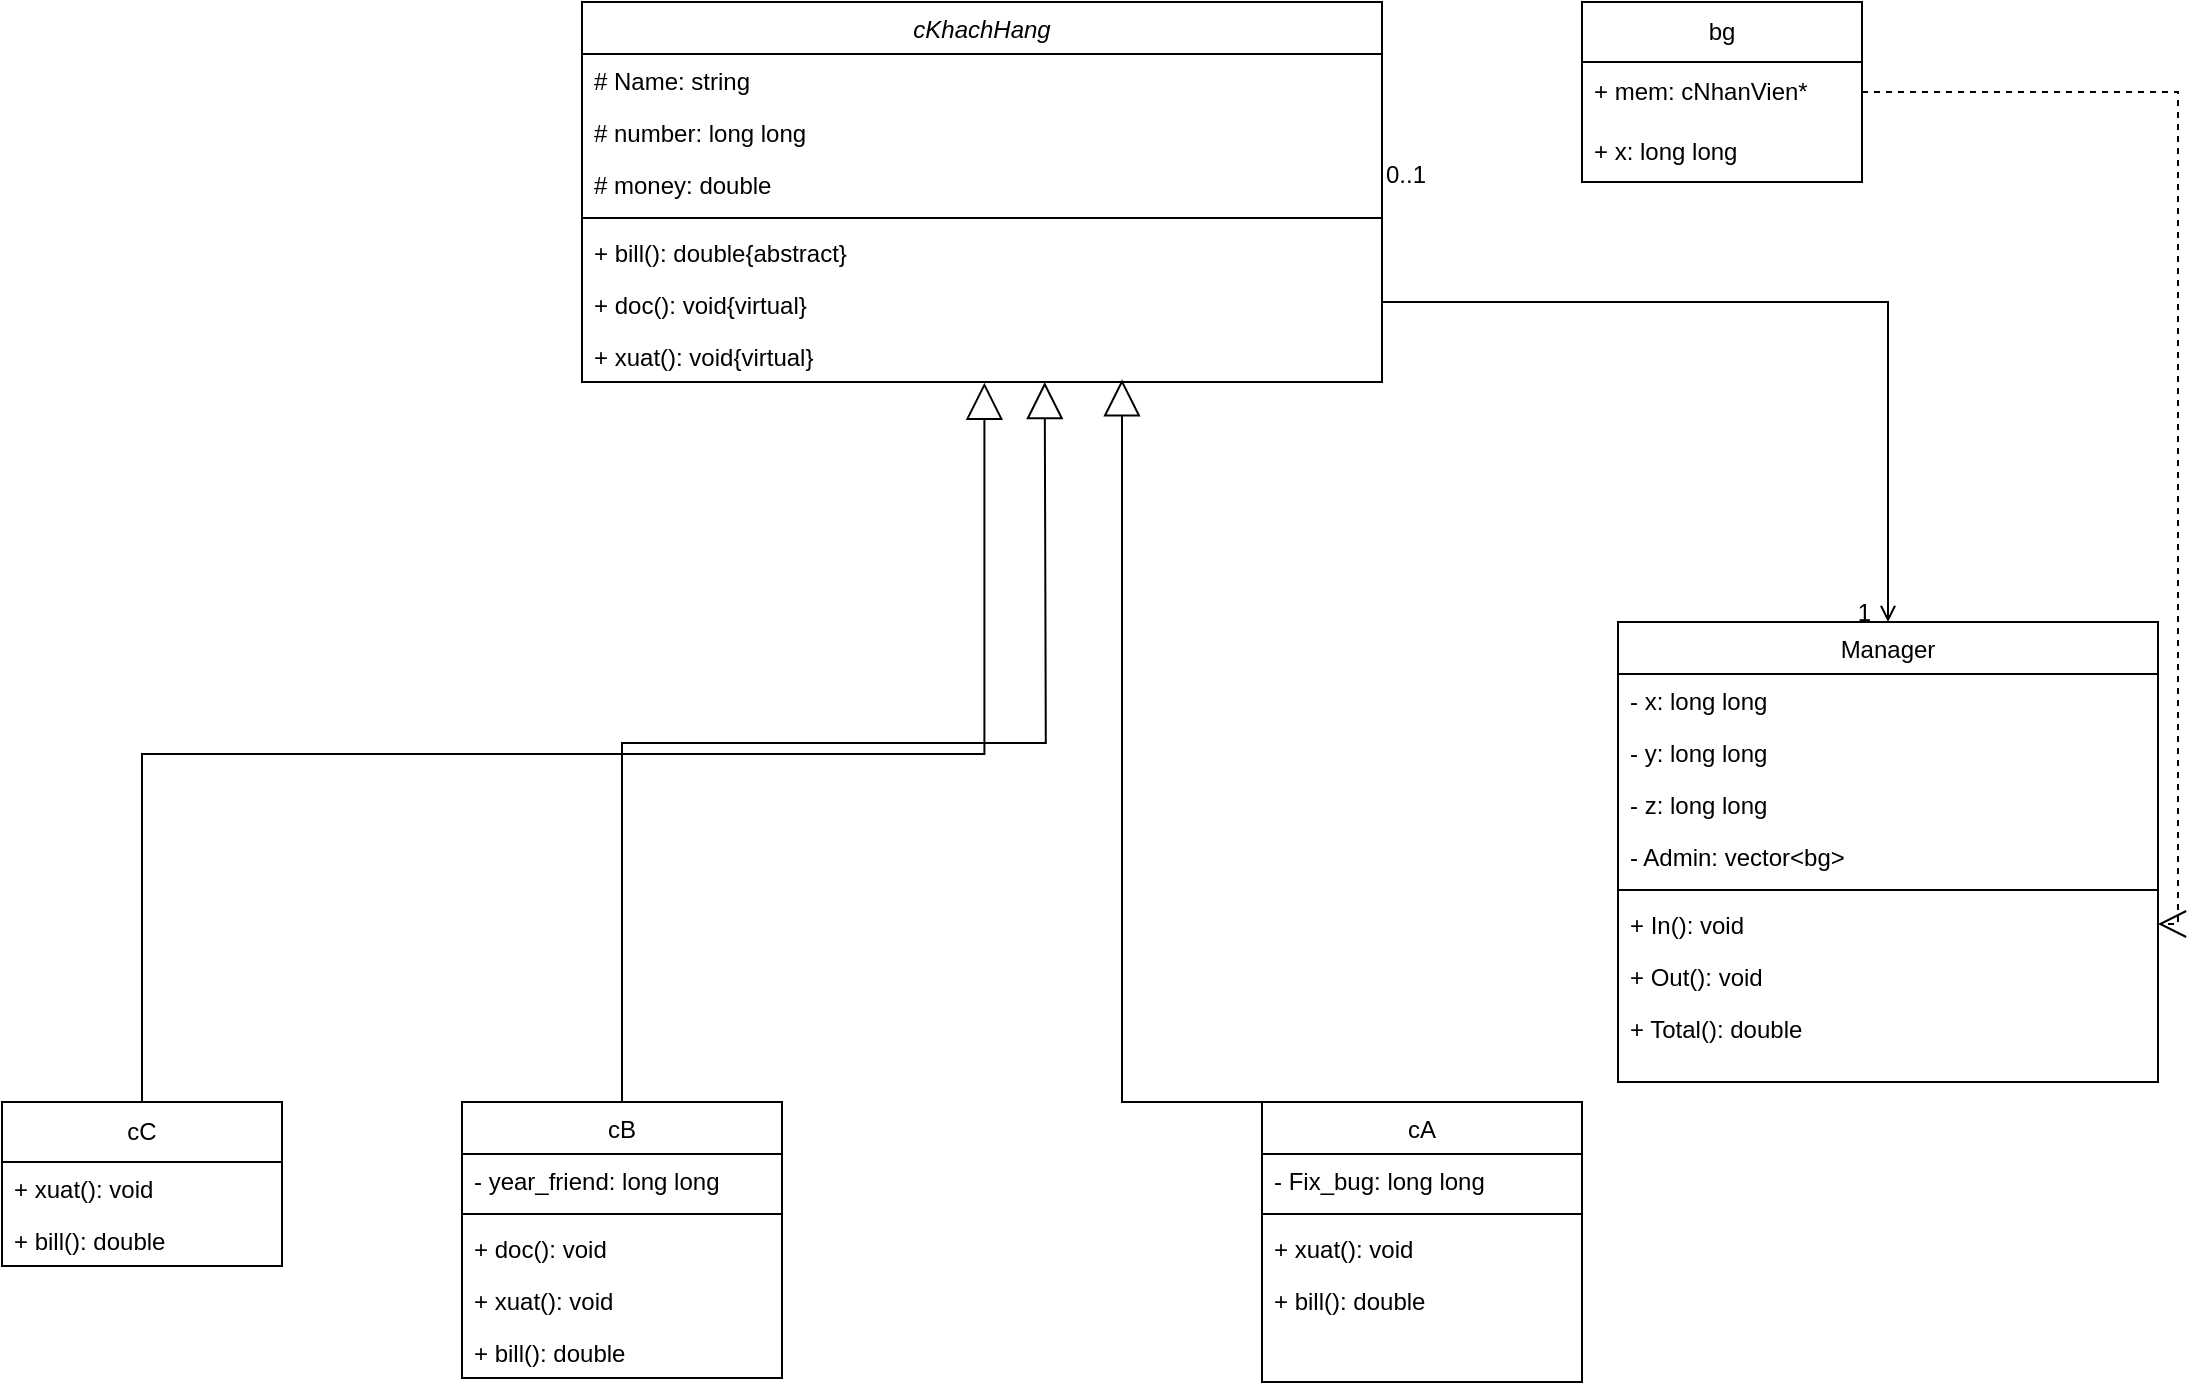 <mxfile version="27.1.4">
  <diagram id="C5RBs43oDa-KdzZeNtuy" name="Page-1">
    <mxGraphModel dx="1209" dy="820" grid="1" gridSize="10" guides="1" tooltips="1" connect="1" arrows="1" fold="1" page="1" pageScale="1" pageWidth="827" pageHeight="1169" math="0" shadow="0">
      <root>
        <mxCell id="WIyWlLk6GJQsqaUBKTNV-0" />
        <mxCell id="WIyWlLk6GJQsqaUBKTNV-1" parent="WIyWlLk6GJQsqaUBKTNV-0" />
        <mxCell id="ImqcQIDYMGQ-14dCIgGm-0" value="cKhachHang" style="swimlane;fontStyle=2;align=center;verticalAlign=top;childLayout=stackLayout;horizontal=1;startSize=26;horizontalStack=0;resizeParent=1;resizeLast=0;collapsible=1;marginBottom=0;rounded=0;shadow=0;strokeWidth=1;" vertex="1" parent="WIyWlLk6GJQsqaUBKTNV-1">
          <mxGeometry x="810" y="500" width="400" height="190" as="geometry">
            <mxRectangle x="230" y="140" width="160" height="26" as="alternateBounds" />
          </mxGeometry>
        </mxCell>
        <mxCell id="ImqcQIDYMGQ-14dCIgGm-2" value="# Name: string" style="text;align=left;verticalAlign=top;spacingLeft=4;spacingRight=4;overflow=hidden;rotatable=0;points=[[0,0.5],[1,0.5]];portConstraint=eastwest;rounded=0;shadow=0;html=0;" vertex="1" parent="ImqcQIDYMGQ-14dCIgGm-0">
          <mxGeometry y="26" width="400" height="26" as="geometry" />
        </mxCell>
        <mxCell id="ImqcQIDYMGQ-14dCIgGm-4" value="# number: long long" style="text;align=left;verticalAlign=top;spacingLeft=4;spacingRight=4;overflow=hidden;rotatable=0;points=[[0,0.5],[1,0.5]];portConstraint=eastwest;rounded=0;shadow=0;html=0;" vertex="1" parent="ImqcQIDYMGQ-14dCIgGm-0">
          <mxGeometry y="52" width="400" height="26" as="geometry" />
        </mxCell>
        <mxCell id="ImqcQIDYMGQ-14dCIgGm-6" value="# money: double" style="text;align=left;verticalAlign=top;spacingLeft=4;spacingRight=4;overflow=hidden;rotatable=0;points=[[0,0.5],[1,0.5]];portConstraint=eastwest;rounded=0;shadow=0;html=0;" vertex="1" parent="ImqcQIDYMGQ-14dCIgGm-0">
          <mxGeometry y="78" width="400" height="26" as="geometry" />
        </mxCell>
        <mxCell id="ImqcQIDYMGQ-14dCIgGm-7" value="" style="line;html=1;strokeWidth=1;align=left;verticalAlign=middle;spacingTop=-1;spacingLeft=3;spacingRight=3;rotatable=0;labelPosition=right;points=[];portConstraint=eastwest;" vertex="1" parent="ImqcQIDYMGQ-14dCIgGm-0">
          <mxGeometry y="104" width="400" height="8" as="geometry" />
        </mxCell>
        <mxCell id="ImqcQIDYMGQ-14dCIgGm-8" value="+ bill(): double{abstract}" style="text;align=left;verticalAlign=top;spacingLeft=4;spacingRight=4;overflow=hidden;rotatable=0;points=[[0,0.5],[1,0.5]];portConstraint=eastwest;" vertex="1" parent="ImqcQIDYMGQ-14dCIgGm-0">
          <mxGeometry y="112" width="400" height="26" as="geometry" />
        </mxCell>
        <mxCell id="ImqcQIDYMGQ-14dCIgGm-9" value="+ doc(): void{virtual}" style="text;align=left;verticalAlign=top;spacingLeft=4;spacingRight=4;overflow=hidden;rotatable=0;points=[[0,0.5],[1,0.5]];portConstraint=eastwest;" vertex="1" parent="ImqcQIDYMGQ-14dCIgGm-0">
          <mxGeometry y="138" width="400" height="26" as="geometry" />
        </mxCell>
        <mxCell id="ImqcQIDYMGQ-14dCIgGm-10" value="+ xuat(): void{virtual}" style="text;align=left;verticalAlign=top;spacingLeft=4;spacingRight=4;overflow=hidden;rotatable=0;points=[[0,0.5],[1,0.5]];portConstraint=eastwest;" vertex="1" parent="ImqcQIDYMGQ-14dCIgGm-0">
          <mxGeometry y="164" width="400" height="26" as="geometry" />
        </mxCell>
        <mxCell id="ImqcQIDYMGQ-14dCIgGm-11" value="cB" style="swimlane;fontStyle=0;align=center;verticalAlign=top;childLayout=stackLayout;horizontal=1;startSize=26;horizontalStack=0;resizeParent=1;resizeLast=0;collapsible=1;marginBottom=0;rounded=0;shadow=0;strokeWidth=1;" vertex="1" parent="WIyWlLk6GJQsqaUBKTNV-1">
          <mxGeometry x="750" y="1050" width="160" height="138" as="geometry">
            <mxRectangle x="130" y="380" width="160" height="26" as="alternateBounds" />
          </mxGeometry>
        </mxCell>
        <mxCell id="ImqcQIDYMGQ-14dCIgGm-12" value="- year_friend: long long" style="text;align=left;verticalAlign=top;spacingLeft=4;spacingRight=4;overflow=hidden;rotatable=0;points=[[0,0.5],[1,0.5]];portConstraint=eastwest;" vertex="1" parent="ImqcQIDYMGQ-14dCIgGm-11">
          <mxGeometry y="26" width="160" height="26" as="geometry" />
        </mxCell>
        <mxCell id="ImqcQIDYMGQ-14dCIgGm-13" value="" style="line;html=1;strokeWidth=1;align=left;verticalAlign=middle;spacingTop=-1;spacingLeft=3;spacingRight=3;rotatable=0;labelPosition=right;points=[];portConstraint=eastwest;" vertex="1" parent="ImqcQIDYMGQ-14dCIgGm-11">
          <mxGeometry y="52" width="160" height="8" as="geometry" />
        </mxCell>
        <mxCell id="ImqcQIDYMGQ-14dCIgGm-14" value="+ doc(): void" style="text;align=left;verticalAlign=top;spacingLeft=4;spacingRight=4;overflow=hidden;rotatable=0;points=[[0,0.5],[1,0.5]];portConstraint=eastwest;" vertex="1" parent="ImqcQIDYMGQ-14dCIgGm-11">
          <mxGeometry y="60" width="160" height="26" as="geometry" />
        </mxCell>
        <mxCell id="ImqcQIDYMGQ-14dCIgGm-15" value="+ xuat(): void" style="text;align=left;verticalAlign=top;spacingLeft=4;spacingRight=4;overflow=hidden;rotatable=0;points=[[0,0.5],[1,0.5]];portConstraint=eastwest;" vertex="1" parent="ImqcQIDYMGQ-14dCIgGm-11">
          <mxGeometry y="86" width="160" height="26" as="geometry" />
        </mxCell>
        <mxCell id="ImqcQIDYMGQ-14dCIgGm-16" value="+ bill(): double" style="text;align=left;verticalAlign=top;spacingLeft=4;spacingRight=4;overflow=hidden;rotatable=0;points=[[0,0.5],[1,0.5]];portConstraint=eastwest;" vertex="1" parent="ImqcQIDYMGQ-14dCIgGm-11">
          <mxGeometry y="112" width="160" height="26" as="geometry" />
        </mxCell>
        <mxCell id="ImqcQIDYMGQ-14dCIgGm-18" value="cA" style="swimlane;fontStyle=0;align=center;verticalAlign=top;childLayout=stackLayout;horizontal=1;startSize=26;horizontalStack=0;resizeParent=1;resizeLast=0;collapsible=1;marginBottom=0;rounded=0;shadow=0;strokeWidth=1;" vertex="1" parent="WIyWlLk6GJQsqaUBKTNV-1">
          <mxGeometry x="1150" y="1050" width="160" height="140" as="geometry">
            <mxRectangle x="340" y="380" width="170" height="26" as="alternateBounds" />
          </mxGeometry>
        </mxCell>
        <mxCell id="ImqcQIDYMGQ-14dCIgGm-19" value="- Fix_bug: long long" style="text;align=left;verticalAlign=top;spacingLeft=4;spacingRight=4;overflow=hidden;rotatable=0;points=[[0,0.5],[1,0.5]];portConstraint=eastwest;" vertex="1" parent="ImqcQIDYMGQ-14dCIgGm-18">
          <mxGeometry y="26" width="160" height="26" as="geometry" />
        </mxCell>
        <mxCell id="ImqcQIDYMGQ-14dCIgGm-20" value="" style="line;html=1;strokeWidth=1;align=left;verticalAlign=middle;spacingTop=-1;spacingLeft=3;spacingRight=3;rotatable=0;labelPosition=right;points=[];portConstraint=eastwest;" vertex="1" parent="ImqcQIDYMGQ-14dCIgGm-18">
          <mxGeometry y="52" width="160" height="8" as="geometry" />
        </mxCell>
        <mxCell id="ImqcQIDYMGQ-14dCIgGm-22" value="+ xuat(): void" style="text;align=left;verticalAlign=top;spacingLeft=4;spacingRight=4;overflow=hidden;rotatable=0;points=[[0,0.5],[1,0.5]];portConstraint=eastwest;" vertex="1" parent="ImqcQIDYMGQ-14dCIgGm-18">
          <mxGeometry y="60" width="160" height="26" as="geometry" />
        </mxCell>
        <mxCell id="ImqcQIDYMGQ-14dCIgGm-45" value="+ bill(): double" style="text;align=left;verticalAlign=top;spacingLeft=4;spacingRight=4;overflow=hidden;rotatable=0;points=[[0,0.5],[1,0.5]];portConstraint=eastwest;" vertex="1" parent="ImqcQIDYMGQ-14dCIgGm-18">
          <mxGeometry y="86" width="160" height="26" as="geometry" />
        </mxCell>
        <mxCell id="ImqcQIDYMGQ-14dCIgGm-25" value="Manager" style="swimlane;fontStyle=0;align=center;verticalAlign=top;childLayout=stackLayout;horizontal=1;startSize=26;horizontalStack=0;resizeParent=1;resizeLast=0;collapsible=1;marginBottom=0;rounded=0;shadow=0;strokeWidth=1;" vertex="1" parent="WIyWlLk6GJQsqaUBKTNV-1">
          <mxGeometry x="1328" y="810" width="270" height="230" as="geometry">
            <mxRectangle x="550" y="140" width="160" height="26" as="alternateBounds" />
          </mxGeometry>
        </mxCell>
        <mxCell id="ImqcQIDYMGQ-14dCIgGm-60" value="- x: long long" style="text;align=left;verticalAlign=top;spacingLeft=4;spacingRight=4;overflow=hidden;rotatable=0;points=[[0,0.5],[1,0.5]];portConstraint=eastwest;" vertex="1" parent="ImqcQIDYMGQ-14dCIgGm-25">
          <mxGeometry y="26" width="270" height="26" as="geometry" />
        </mxCell>
        <mxCell id="ImqcQIDYMGQ-14dCIgGm-61" value="- y: long long" style="text;align=left;verticalAlign=top;spacingLeft=4;spacingRight=4;overflow=hidden;rotatable=0;points=[[0,0.5],[1,0.5]];portConstraint=eastwest;" vertex="1" parent="ImqcQIDYMGQ-14dCIgGm-25">
          <mxGeometry y="52" width="270" height="26" as="geometry" />
        </mxCell>
        <mxCell id="ImqcQIDYMGQ-14dCIgGm-62" value="- z: long long" style="text;align=left;verticalAlign=top;spacingLeft=4;spacingRight=4;overflow=hidden;rotatable=0;points=[[0,0.5],[1,0.5]];portConstraint=eastwest;" vertex="1" parent="ImqcQIDYMGQ-14dCIgGm-25">
          <mxGeometry y="78" width="270" height="26" as="geometry" />
        </mxCell>
        <mxCell id="ImqcQIDYMGQ-14dCIgGm-27" value="- Admin: vector&lt;bg&gt;" style="text;align=left;verticalAlign=top;spacingLeft=4;spacingRight=4;overflow=hidden;rotatable=0;points=[[0,0.5],[1,0.5]];portConstraint=eastwest;rounded=0;shadow=0;html=0;" vertex="1" parent="ImqcQIDYMGQ-14dCIgGm-25">
          <mxGeometry y="104" width="270" height="26" as="geometry" />
        </mxCell>
        <mxCell id="ImqcQIDYMGQ-14dCIgGm-28" value="" style="line;html=1;strokeWidth=1;align=left;verticalAlign=middle;spacingTop=-1;spacingLeft=3;spacingRight=3;rotatable=0;labelPosition=right;points=[];portConstraint=eastwest;" vertex="1" parent="ImqcQIDYMGQ-14dCIgGm-25">
          <mxGeometry y="130" width="270" height="8" as="geometry" />
        </mxCell>
        <mxCell id="ImqcQIDYMGQ-14dCIgGm-30" value="+ In(): void" style="text;align=left;verticalAlign=top;spacingLeft=4;spacingRight=4;overflow=hidden;rotatable=0;points=[[0,0.5],[1,0.5]];portConstraint=eastwest;" vertex="1" parent="ImqcQIDYMGQ-14dCIgGm-25">
          <mxGeometry y="138" width="270" height="26" as="geometry" />
        </mxCell>
        <mxCell id="ImqcQIDYMGQ-14dCIgGm-31" value="+ Out(): void" style="text;align=left;verticalAlign=top;spacingLeft=4;spacingRight=4;overflow=hidden;rotatable=0;points=[[0,0.5],[1,0.5]];portConstraint=eastwest;" vertex="1" parent="ImqcQIDYMGQ-14dCIgGm-25">
          <mxGeometry y="164" width="270" height="26" as="geometry" />
        </mxCell>
        <mxCell id="ImqcQIDYMGQ-14dCIgGm-32" value="+ Total(): double" style="text;align=left;verticalAlign=top;spacingLeft=4;spacingRight=4;overflow=hidden;rotatable=0;points=[[0,0.5],[1,0.5]];portConstraint=eastwest;" vertex="1" parent="ImqcQIDYMGQ-14dCIgGm-25">
          <mxGeometry y="190" width="270" height="26" as="geometry" />
        </mxCell>
        <mxCell id="ImqcQIDYMGQ-14dCIgGm-38" value="bg" style="swimlane;fontStyle=0;childLayout=stackLayout;horizontal=1;startSize=30;horizontalStack=0;resizeParent=1;resizeParentMax=0;resizeLast=0;collapsible=1;marginBottom=0;whiteSpace=wrap;html=1;" vertex="1" parent="WIyWlLk6GJQsqaUBKTNV-1">
          <mxGeometry x="1310" y="500" width="140" height="90" as="geometry" />
        </mxCell>
        <mxCell id="ImqcQIDYMGQ-14dCIgGm-39" value="+ mem: cNhanVien*" style="text;strokeColor=none;fillColor=none;align=left;verticalAlign=middle;spacingLeft=4;spacingRight=4;overflow=hidden;points=[[0,0.5],[1,0.5]];portConstraint=eastwest;rotatable=0;whiteSpace=wrap;html=1;" vertex="1" parent="ImqcQIDYMGQ-14dCIgGm-38">
          <mxGeometry y="30" width="140" height="30" as="geometry" />
        </mxCell>
        <mxCell id="ImqcQIDYMGQ-14dCIgGm-40" value="+ x: long long" style="text;strokeColor=none;fillColor=none;align=left;verticalAlign=middle;spacingLeft=4;spacingRight=4;overflow=hidden;points=[[0,0.5],[1,0.5]];portConstraint=eastwest;rotatable=0;whiteSpace=wrap;html=1;" vertex="1" parent="ImqcQIDYMGQ-14dCIgGm-38">
          <mxGeometry y="60" width="140" height="30" as="geometry" />
        </mxCell>
        <mxCell id="ImqcQIDYMGQ-14dCIgGm-41" value="" style="endArrow=open;endSize=12;dashed=1;html=1;rounded=0;exitX=1;exitY=0.5;exitDx=0;exitDy=0;entryX=1;entryY=0.5;entryDx=0;entryDy=0;edgeStyle=orthogonalEdgeStyle;" edge="1" parent="WIyWlLk6GJQsqaUBKTNV-1" source="ImqcQIDYMGQ-14dCIgGm-39" target="ImqcQIDYMGQ-14dCIgGm-30">
          <mxGeometry width="160" relative="1" as="geometry">
            <mxPoint x="1070" y="660" as="sourcePoint" />
            <mxPoint x="1488" y="901.0" as="targetPoint" />
          </mxGeometry>
        </mxCell>
        <mxCell id="ImqcQIDYMGQ-14dCIgGm-42" value="" style="endArrow=open;shadow=0;strokeWidth=1;rounded=0;curved=0;endFill=1;edgeStyle=elbowEdgeStyle;elbow=vertical;entryX=0.5;entryY=0;entryDx=0;entryDy=0;exitX=1;exitY=0.5;exitDx=0;exitDy=0;" edge="1" parent="WIyWlLk6GJQsqaUBKTNV-1" target="ImqcQIDYMGQ-14dCIgGm-25">
          <mxGeometry x="0.5" y="41" relative="1" as="geometry">
            <mxPoint x="1210" y="591" as="sourcePoint" />
            <mxPoint x="1493" y="768" as="targetPoint" />
            <mxPoint x="-40" y="32" as="offset" />
            <Array as="points">
              <mxPoint x="1370" y="650" />
            </Array>
          </mxGeometry>
        </mxCell>
        <mxCell id="ImqcQIDYMGQ-14dCIgGm-43" value="0..1" style="resizable=0;align=left;verticalAlign=bottom;labelBackgroundColor=none;fontSize=12;" connectable="0" vertex="1" parent="ImqcQIDYMGQ-14dCIgGm-42">
          <mxGeometry x="-1" relative="1" as="geometry">
            <mxPoint y="4" as="offset" />
          </mxGeometry>
        </mxCell>
        <mxCell id="ImqcQIDYMGQ-14dCIgGm-44" value="1" style="resizable=0;align=right;verticalAlign=bottom;labelBackgroundColor=none;fontSize=12;" connectable="0" vertex="1" parent="ImqcQIDYMGQ-14dCIgGm-42">
          <mxGeometry x="1" relative="1" as="geometry">
            <mxPoint x="-7" y="4" as="offset" />
          </mxGeometry>
        </mxCell>
        <mxCell id="ImqcQIDYMGQ-14dCIgGm-46" value="cC" style="swimlane;fontStyle=0;childLayout=stackLayout;horizontal=1;startSize=30;horizontalStack=0;resizeParent=1;resizeParentMax=0;resizeLast=0;collapsible=1;marginBottom=0;whiteSpace=wrap;html=1;" vertex="1" parent="WIyWlLk6GJQsqaUBKTNV-1">
          <mxGeometry x="520" y="1050" width="140" height="82" as="geometry" />
        </mxCell>
        <mxCell id="ImqcQIDYMGQ-14dCIgGm-51" value="+ xuat(): void" style="text;align=left;verticalAlign=top;spacingLeft=4;spacingRight=4;overflow=hidden;rotatable=0;points=[[0,0.5],[1,0.5]];portConstraint=eastwest;" vertex="1" parent="ImqcQIDYMGQ-14dCIgGm-46">
          <mxGeometry y="30" width="140" height="26" as="geometry" />
        </mxCell>
        <mxCell id="ImqcQIDYMGQ-14dCIgGm-50" value="+ bill(): double" style="text;align=left;verticalAlign=top;spacingLeft=4;spacingRight=4;overflow=hidden;rotatable=0;points=[[0,0.5],[1,0.5]];portConstraint=eastwest;" vertex="1" parent="ImqcQIDYMGQ-14dCIgGm-46">
          <mxGeometry y="56" width="140" height="26" as="geometry" />
        </mxCell>
        <mxCell id="ImqcQIDYMGQ-14dCIgGm-52" value="" style="endArrow=block;endSize=16;endFill=0;html=1;rounded=0;exitX=0.5;exitY=0;exitDx=0;exitDy=0;edgeStyle=orthogonalEdgeStyle;entryX=0.503;entryY=1.013;entryDx=0;entryDy=0;entryPerimeter=0;" edge="1" parent="WIyWlLk6GJQsqaUBKTNV-1" source="ImqcQIDYMGQ-14dCIgGm-46" target="ImqcQIDYMGQ-14dCIgGm-10">
          <mxGeometry width="160" relative="1" as="geometry">
            <mxPoint x="840" y="1020" as="sourcePoint" />
            <mxPoint x="1010" y="700" as="targetPoint" />
            <Array as="points">
              <mxPoint x="590" y="876" />
              <mxPoint x="1011" y="876" />
            </Array>
          </mxGeometry>
        </mxCell>
        <mxCell id="ImqcQIDYMGQ-14dCIgGm-57" value="" style="endArrow=block;endSize=16;endFill=0;html=1;rounded=0;exitX=0.5;exitY=0;exitDx=0;exitDy=0;entryX=0.511;entryY=0.908;entryDx=0;entryDy=0;entryPerimeter=0;edgeStyle=orthogonalEdgeStyle;" edge="1" parent="WIyWlLk6GJQsqaUBKTNV-1" source="ImqcQIDYMGQ-14dCIgGm-11">
          <mxGeometry width="160" relative="1" as="geometry">
            <mxPoint x="856.96" y="1052.4" as="sourcePoint" />
            <mxPoint x="1041.36" y="690.008" as="targetPoint" />
          </mxGeometry>
        </mxCell>
        <mxCell id="ImqcQIDYMGQ-14dCIgGm-58" value="" style="endArrow=block;endSize=16;endFill=0;html=1;rounded=0;exitX=0.5;exitY=0;exitDx=0;exitDy=0;entryX=0.675;entryY=0.949;entryDx=0;entryDy=0;entryPerimeter=0;" edge="1" parent="WIyWlLk6GJQsqaUBKTNV-1" source="ImqcQIDYMGQ-14dCIgGm-18" target="ImqcQIDYMGQ-14dCIgGm-10">
          <mxGeometry width="160" relative="1" as="geometry">
            <mxPoint x="940" y="910" as="sourcePoint" />
            <mxPoint x="1100" y="910" as="targetPoint" />
            <Array as="points">
              <mxPoint x="1080" y="1050" />
            </Array>
          </mxGeometry>
        </mxCell>
      </root>
    </mxGraphModel>
  </diagram>
</mxfile>
